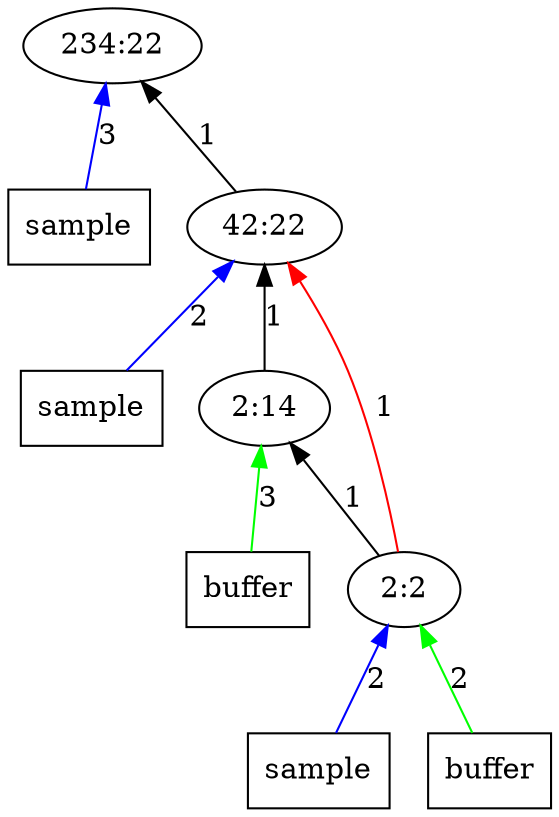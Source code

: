 digraph Tree{
	rankdir="BT"
	x11 -> 1 [label = "3", color = "blue"];
	x11 [label = "sample", shape = "box"];
	1 [label = "234:22"];
	2 -> 1 [label = "1", color = "black"];
	x21 -> 2 [label = "2", color = "blue"];
	x21 [label = "sample", shape = "box"];
	2 [label = "42:22"];
	3 -> 2 [label = "1", color = "black"];
	x32 -> 3 [label = "3", color = "green"];
	x32 [label = "buffer", shape = "box"];
	3 [label = "2:14"];
	4 -> 3 [label = "1", color = "black"];
	4 -> 2 [label = "1", color = "red"];
	x41 -> 4 [label = "2", color = "blue"];
	x41 [label = "sample", shape = "box"];
	x42 -> 4 [label = "2", color = "green"];
	x42 [label = "buffer", shape = "box"];
	4 [label = "2:2"];
}

